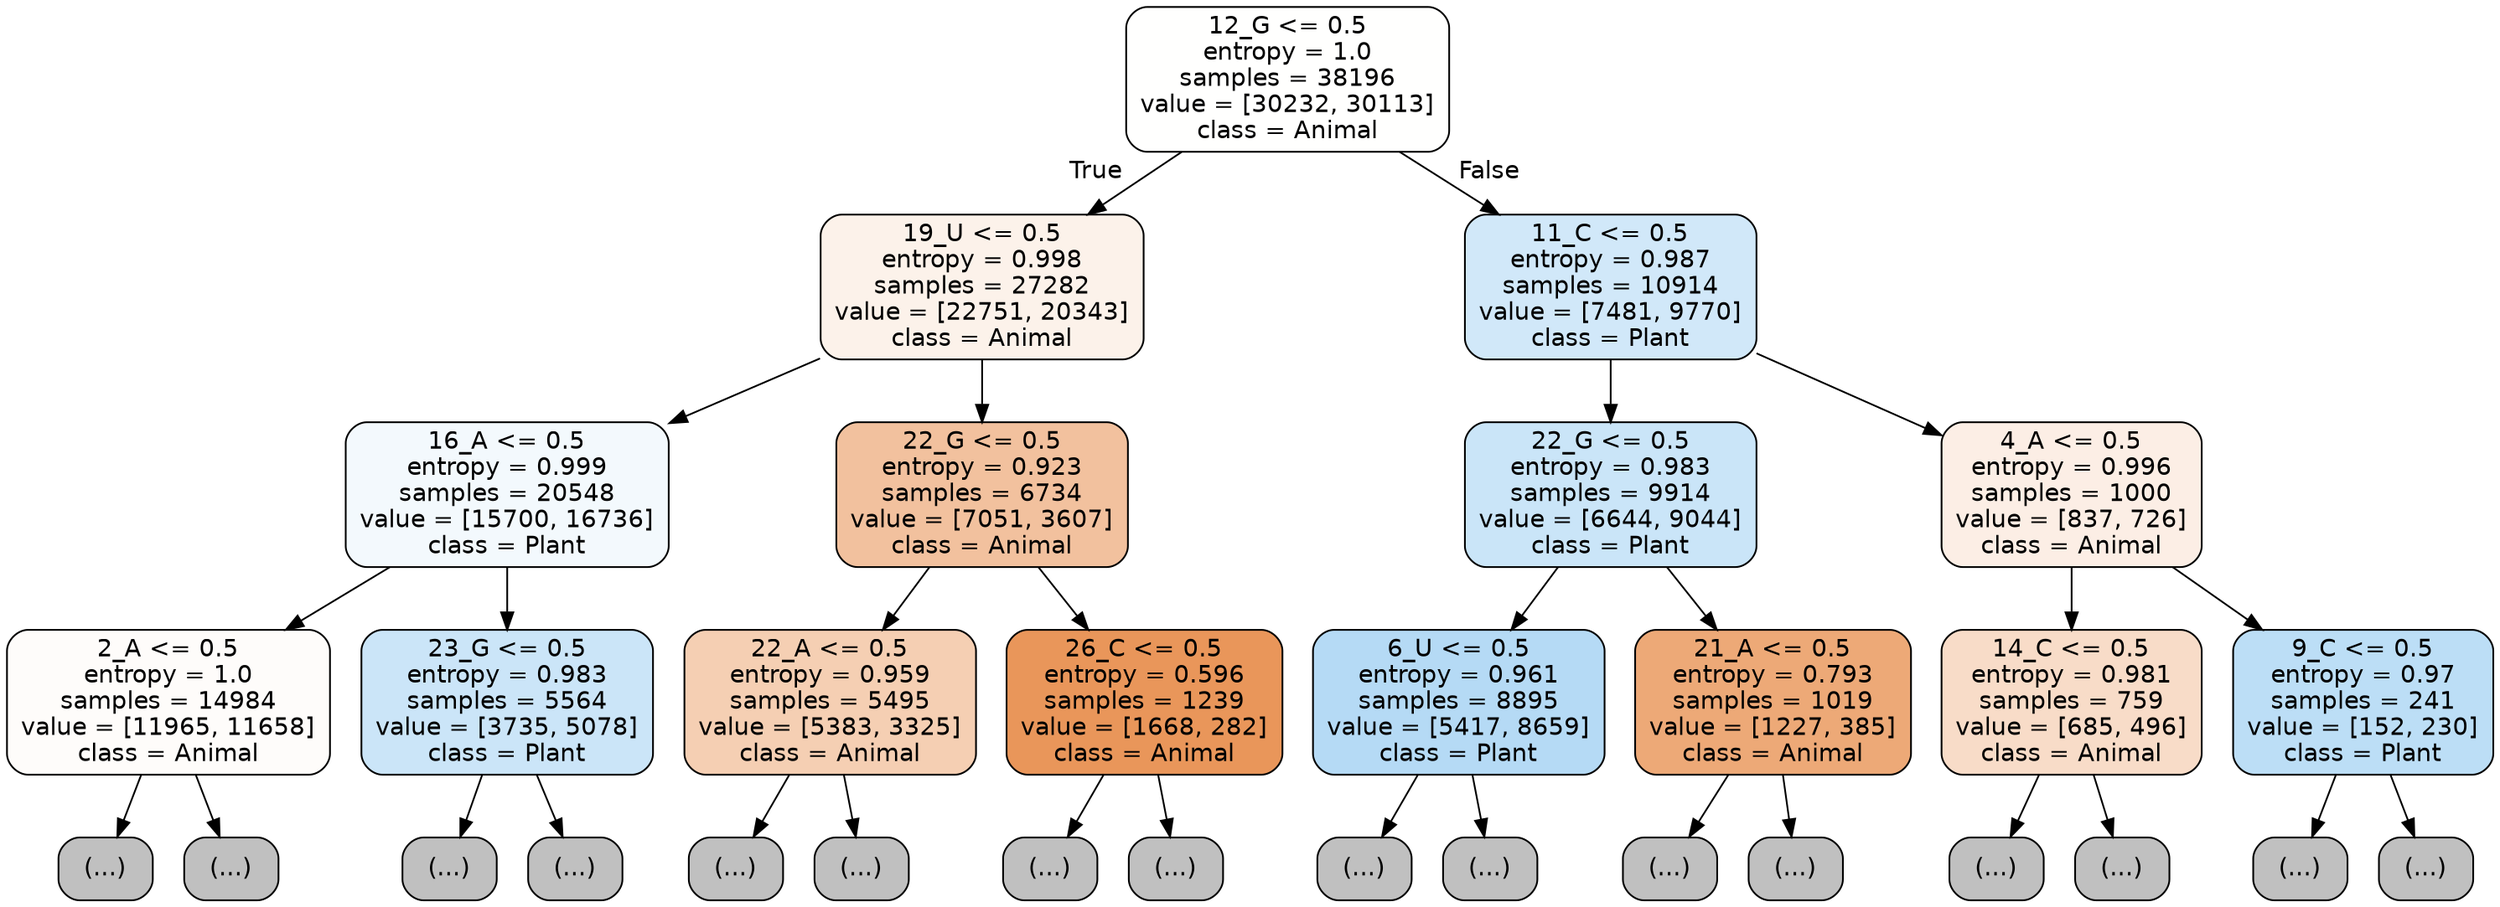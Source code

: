 digraph Tree {
node [shape=box, style="filled, rounded", color="black", fontname="helvetica"] ;
edge [fontname="helvetica"] ;
0 [label="12_G <= 0.5\nentropy = 1.0\nsamples = 38196\nvalue = [30232, 30113]\nclass = Animal", fillcolor="#fffffe"] ;
1 [label="19_U <= 0.5\nentropy = 0.998\nsamples = 27282\nvalue = [22751, 20343]\nclass = Animal", fillcolor="#fcf2ea"] ;
0 -> 1 [labeldistance=2.5, labelangle=45, headlabel="True"] ;
2 [label="16_A <= 0.5\nentropy = 0.999\nsamples = 20548\nvalue = [15700, 16736]\nclass = Plant", fillcolor="#f3f9fd"] ;
1 -> 2 ;
3 [label="2_A <= 0.5\nentropy = 1.0\nsamples = 14984\nvalue = [11965, 11658]\nclass = Animal", fillcolor="#fefcfa"] ;
2 -> 3 ;
4 [label="(...)", fillcolor="#C0C0C0"] ;
3 -> 4 ;
5409 [label="(...)", fillcolor="#C0C0C0"] ;
3 -> 5409 ;
7082 [label="23_G <= 0.5\nentropy = 0.983\nsamples = 5564\nvalue = [3735, 5078]\nclass = Plant", fillcolor="#cbe5f8"] ;
2 -> 7082 ;
7083 [label="(...)", fillcolor="#C0C0C0"] ;
7082 -> 7083 ;
9196 [label="(...)", fillcolor="#C0C0C0"] ;
7082 -> 9196 ;
9315 [label="22_G <= 0.5\nentropy = 0.923\nsamples = 6734\nvalue = [7051, 3607]\nclass = Animal", fillcolor="#f2c19e"] ;
1 -> 9315 ;
9316 [label="22_A <= 0.5\nentropy = 0.959\nsamples = 5495\nvalue = [5383, 3325]\nclass = Animal", fillcolor="#f5cfb3"] ;
9315 -> 9316 ;
9317 [label="(...)", fillcolor="#C0C0C0"] ;
9316 -> 9317 ;
11666 [label="(...)", fillcolor="#C0C0C0"] ;
9316 -> 11666 ;
12091 [label="26_C <= 0.5\nentropy = 0.596\nsamples = 1239\nvalue = [1668, 282]\nclass = Animal", fillcolor="#e9965a"] ;
9315 -> 12091 ;
12092 [label="(...)", fillcolor="#C0C0C0"] ;
12091 -> 12092 ;
12441 [label="(...)", fillcolor="#C0C0C0"] ;
12091 -> 12441 ;
12450 [label="11_C <= 0.5\nentropy = 0.987\nsamples = 10914\nvalue = [7481, 9770]\nclass = Plant", fillcolor="#d1e8f9"] ;
0 -> 12450 [labeldistance=2.5, labelangle=-45, headlabel="False"] ;
12451 [label="22_G <= 0.5\nentropy = 0.983\nsamples = 9914\nvalue = [6644, 9044]\nclass = Plant", fillcolor="#cae5f8"] ;
12450 -> 12451 ;
12452 [label="6_U <= 0.5\nentropy = 0.961\nsamples = 8895\nvalue = [5417, 8659]\nclass = Plant", fillcolor="#b5daf5"] ;
12451 -> 12452 ;
12453 [label="(...)", fillcolor="#C0C0C0"] ;
12452 -> 12453 ;
14858 [label="(...)", fillcolor="#C0C0C0"] ;
12452 -> 14858 ;
15727 [label="21_A <= 0.5\nentropy = 0.793\nsamples = 1019\nvalue = [1227, 385]\nclass = Animal", fillcolor="#eda977"] ;
12451 -> 15727 ;
15728 [label="(...)", fillcolor="#C0C0C0"] ;
15727 -> 15728 ;
16073 [label="(...)", fillcolor="#C0C0C0"] ;
15727 -> 16073 ;
16176 [label="4_A <= 0.5\nentropy = 0.996\nsamples = 1000\nvalue = [837, 726]\nclass = Animal", fillcolor="#fceee5"] ;
12450 -> 16176 ;
16177 [label="14_C <= 0.5\nentropy = 0.981\nsamples = 759\nvalue = [685, 496]\nclass = Animal", fillcolor="#f8dcc8"] ;
16176 -> 16177 ;
16178 [label="(...)", fillcolor="#C0C0C0"] ;
16177 -> 16178 ;
16537 [label="(...)", fillcolor="#C0C0C0"] ;
16177 -> 16537 ;
16650 [label="9_C <= 0.5\nentropy = 0.97\nsamples = 241\nvalue = [152, 230]\nclass = Plant", fillcolor="#bcdef6"] ;
16176 -> 16650 ;
16651 [label="(...)", fillcolor="#C0C0C0"] ;
16650 -> 16651 ;
16756 [label="(...)", fillcolor="#C0C0C0"] ;
16650 -> 16756 ;
}